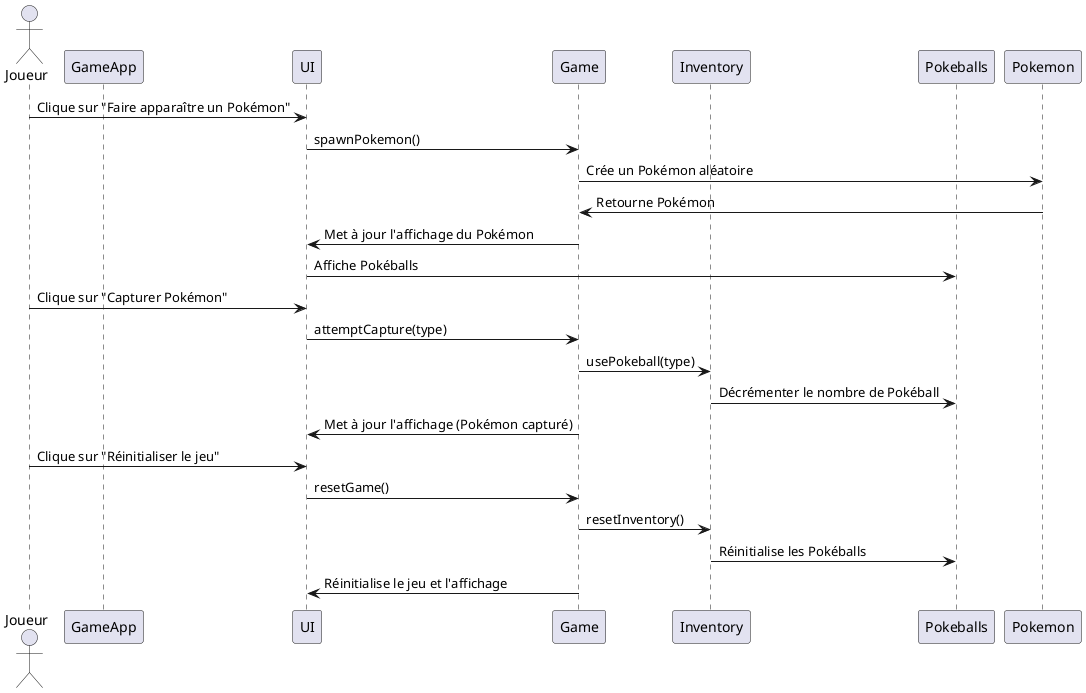 @startuml diagram-sequence
actor Joueur
participant "GameApp" as App
participant "UI" as UI
participant "Game" as Game
participant "Inventory" as Inventory
participant "Pokeballs" as Pokeballs

Joueur -> UI : Clique sur "Faire apparaître un Pokémon"
UI -> Game : spawnPokemon()
Game -> Pokemon : Crée un Pokémon aléatoire
Pokemon -> Game : Retourne Pokémon
Game -> UI : Met à jour l'affichage du Pokémon
UI -> Pokeballs : Affiche Pokéballs
Joueur -> UI : Clique sur "Capturer Pokémon"
UI -> Game : attemptCapture(type)
Game -> Inventory : usePokeball(type)
Inventory -> Pokeballs : Décrémenter le nombre de Pokéball
Game -> UI : Met à jour l'affichage (Pokémon capturé)
Joueur -> UI : Clique sur "Réinitialiser le jeu"
UI -> Game : resetGame()
Game -> Inventory : resetInventory()
Inventory -> Pokeballs : Réinitialise les Pokéballs
Game -> UI : Réinitialise le jeu et l'affichage
@enduml


